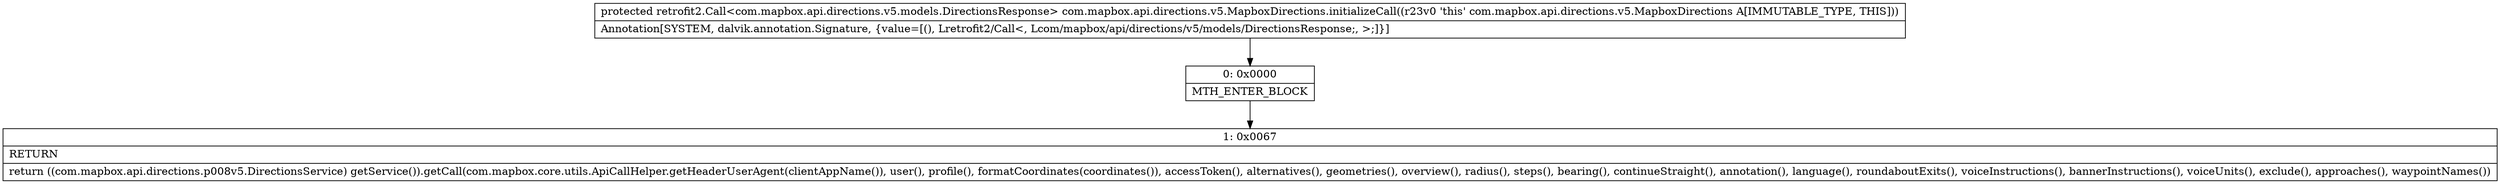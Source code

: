 digraph "CFG forcom.mapbox.api.directions.v5.MapboxDirections.initializeCall()Lretrofit2\/Call;" {
Node_0 [shape=record,label="{0\:\ 0x0000|MTH_ENTER_BLOCK\l}"];
Node_1 [shape=record,label="{1\:\ 0x0067|RETURN\l|return ((com.mapbox.api.directions.p008v5.DirectionsService) getService()).getCall(com.mapbox.core.utils.ApiCallHelper.getHeaderUserAgent(clientAppName()), user(), profile(), formatCoordinates(coordinates()), accessToken(), alternatives(), geometries(), overview(), radius(), steps(), bearing(), continueStraight(), annotation(), language(), roundaboutExits(), voiceInstructions(), bannerInstructions(), voiceUnits(), exclude(), approaches(), waypointNames())\l}"];
MethodNode[shape=record,label="{protected retrofit2.Call\<com.mapbox.api.directions.v5.models.DirectionsResponse\> com.mapbox.api.directions.v5.MapboxDirections.initializeCall((r23v0 'this' com.mapbox.api.directions.v5.MapboxDirections A[IMMUTABLE_TYPE, THIS]))  | Annotation[SYSTEM, dalvik.annotation.Signature, \{value=[(), Lretrofit2\/Call\<, Lcom\/mapbox\/api\/directions\/v5\/models\/DirectionsResponse;, \>;]\}]\l}"];
MethodNode -> Node_0;
Node_0 -> Node_1;
}

